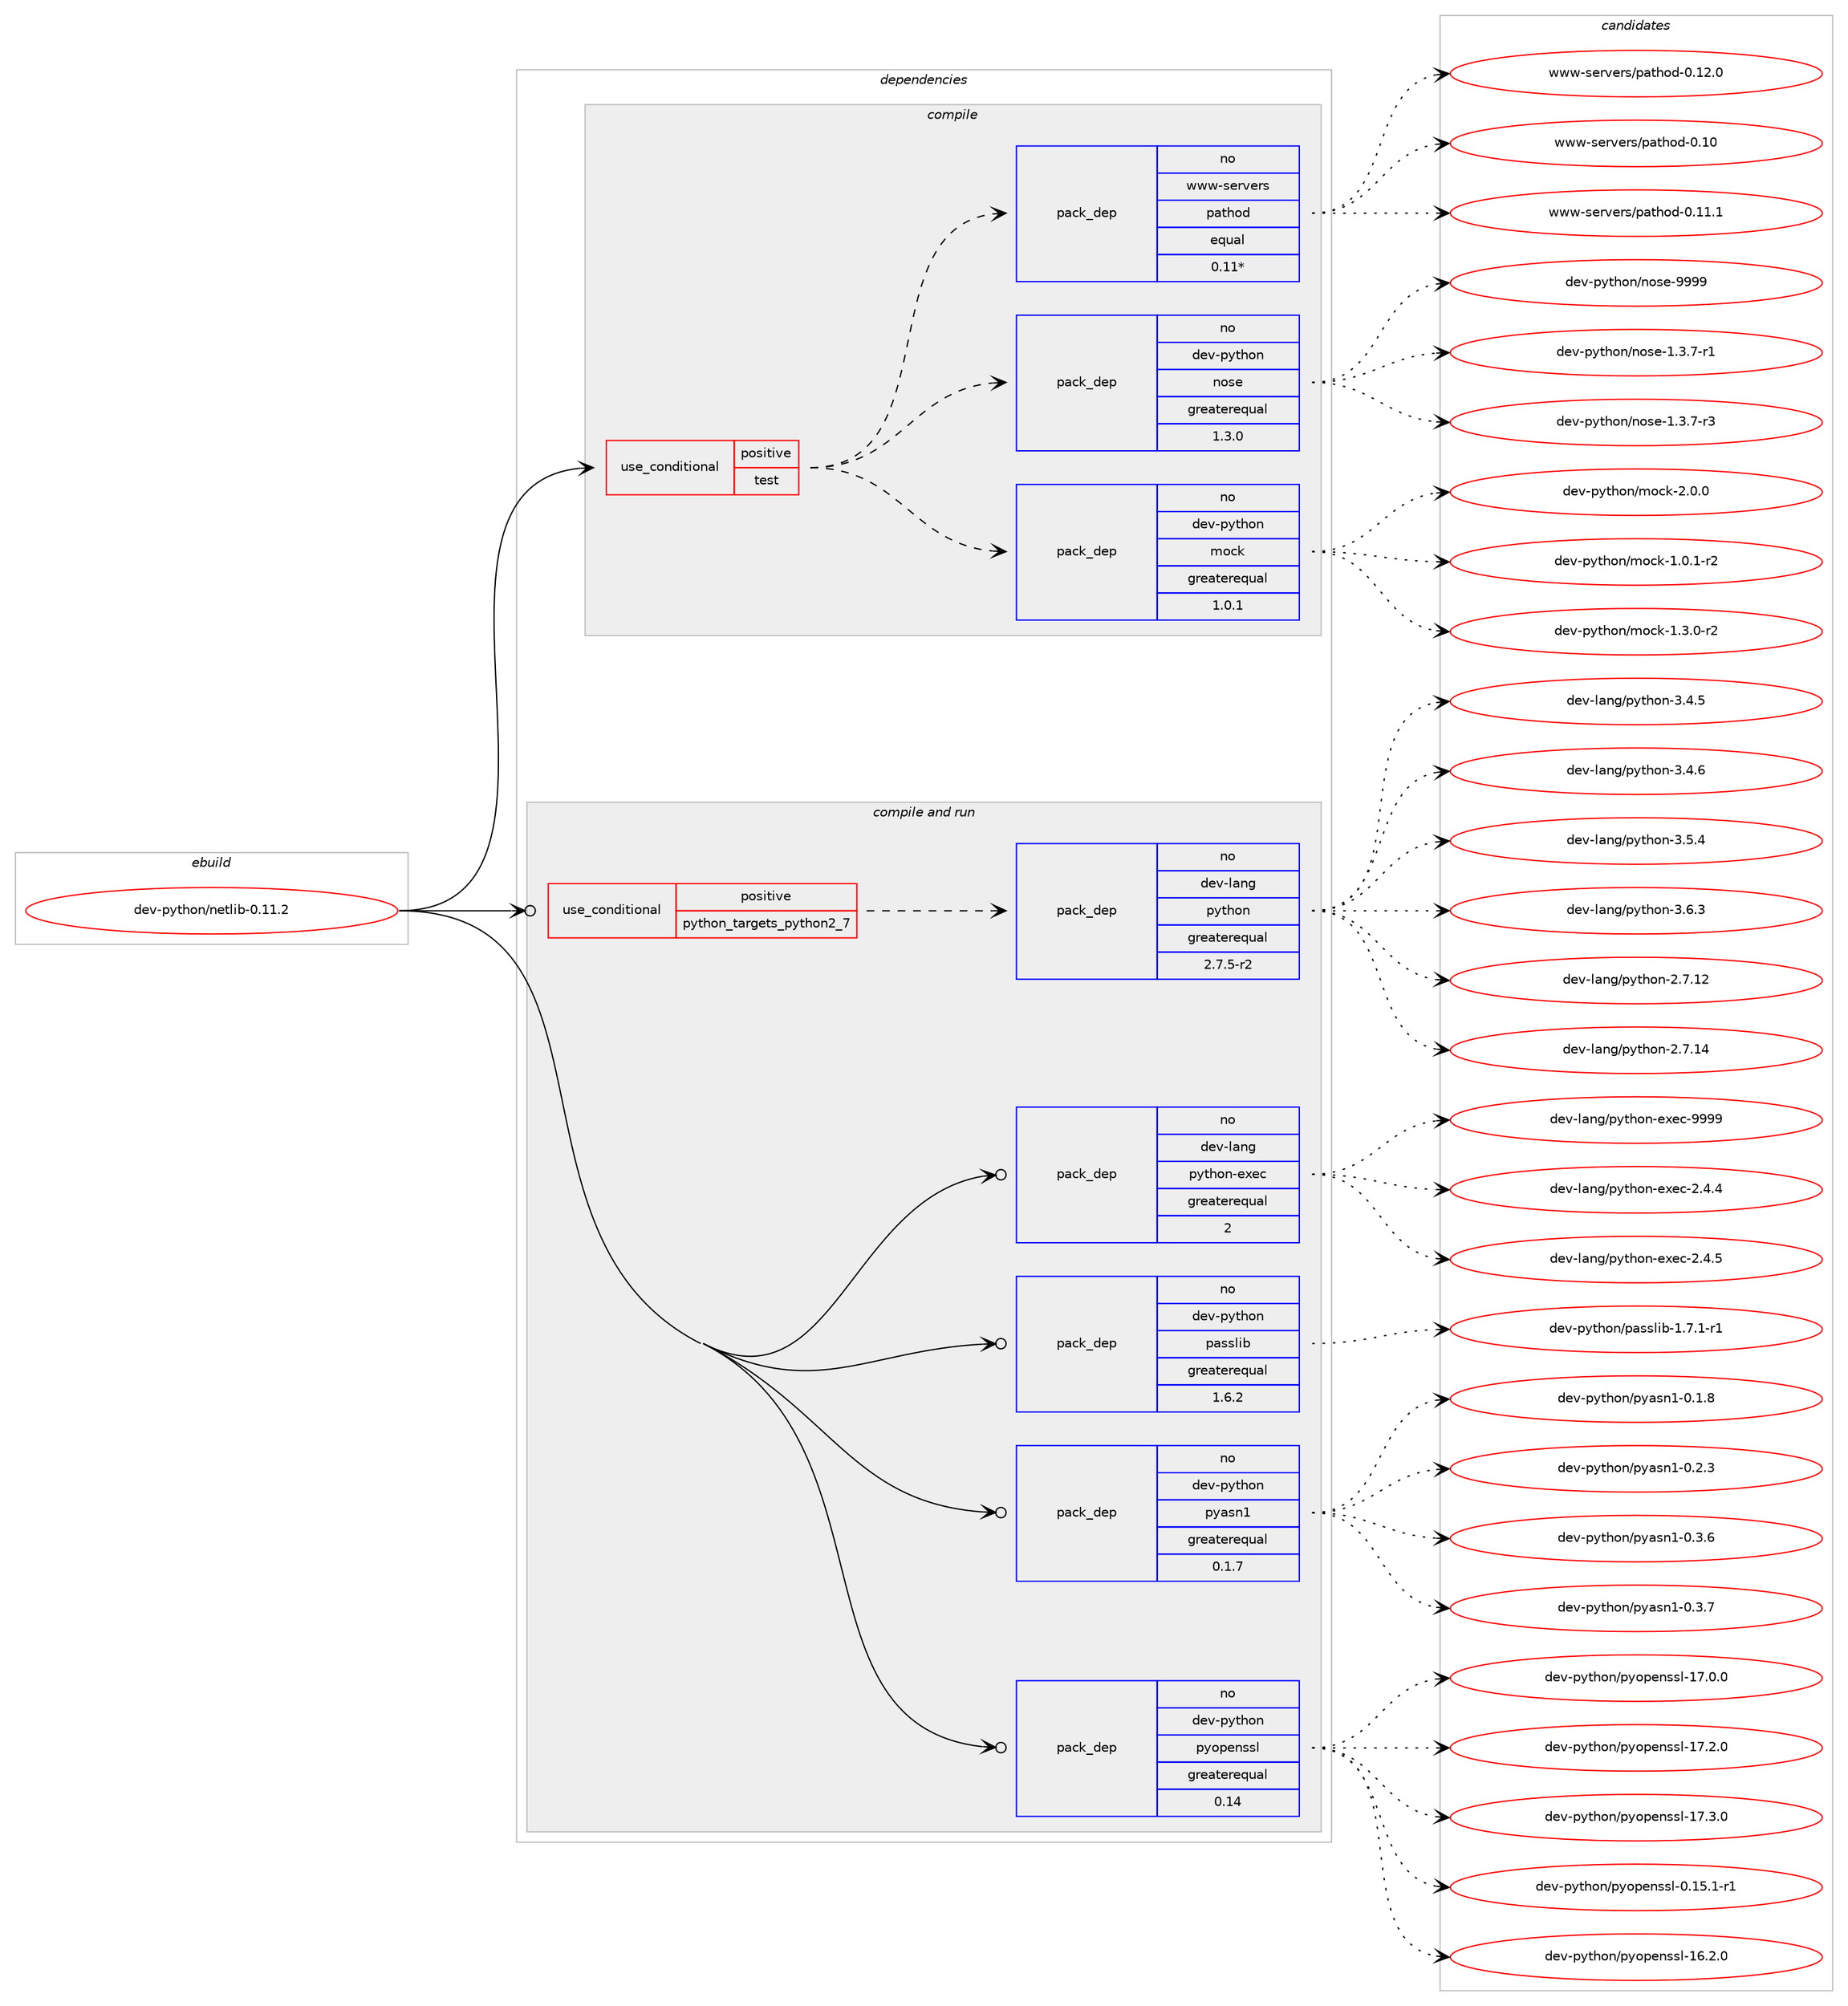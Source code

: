 digraph prolog {

# *************
# Graph options
# *************

newrank=true;
concentrate=true;
compound=true;
graph [rankdir=LR,fontname=Helvetica,fontsize=10,ranksep=1.5];#, ranksep=2.5, nodesep=0.2];
edge  [arrowhead=vee];
node  [fontname=Helvetica,fontsize=10];

# **********
# The ebuild
# **********

subgraph cluster_leftcol {
color=gray;
rank=same;
label=<<i>ebuild</i>>;
id [label="dev-python/netlib-0.11.2", color=red, width=4, href="../dev-python/netlib-0.11.2.svg"];
}

# ****************
# The dependencies
# ****************

subgraph cluster_midcol {
color=gray;
label=<<i>dependencies</i>>;
subgraph cluster_compile {
fillcolor="#eeeeee";
style=filled;
label=<<i>compile</i>>;
subgraph cond36009 {
dependency167823 [label=<<TABLE BORDER="0" CELLBORDER="1" CELLSPACING="0" CELLPADDING="4"><TR><TD ROWSPAN="3" CELLPADDING="10">use_conditional</TD></TR><TR><TD>positive</TD></TR><TR><TD>test</TD></TR></TABLE>>, shape=none, color=red];
subgraph pack127959 {
dependency167824 [label=<<TABLE BORDER="0" CELLBORDER="1" CELLSPACING="0" CELLPADDING="4" WIDTH="220"><TR><TD ROWSPAN="6" CELLPADDING="30">pack_dep</TD></TR><TR><TD WIDTH="110">no</TD></TR><TR><TD>dev-python</TD></TR><TR><TD>mock</TD></TR><TR><TD>greaterequal</TD></TR><TR><TD>1.0.1</TD></TR></TABLE>>, shape=none, color=blue];
}
dependency167823:e -> dependency167824:w [weight=20,style="dashed",arrowhead="vee"];
subgraph pack127960 {
dependency167825 [label=<<TABLE BORDER="0" CELLBORDER="1" CELLSPACING="0" CELLPADDING="4" WIDTH="220"><TR><TD ROWSPAN="6" CELLPADDING="30">pack_dep</TD></TR><TR><TD WIDTH="110">no</TD></TR><TR><TD>dev-python</TD></TR><TR><TD>nose</TD></TR><TR><TD>greaterequal</TD></TR><TR><TD>1.3.0</TD></TR></TABLE>>, shape=none, color=blue];
}
dependency167823:e -> dependency167825:w [weight=20,style="dashed",arrowhead="vee"];
subgraph pack127961 {
dependency167826 [label=<<TABLE BORDER="0" CELLBORDER="1" CELLSPACING="0" CELLPADDING="4" WIDTH="220"><TR><TD ROWSPAN="6" CELLPADDING="30">pack_dep</TD></TR><TR><TD WIDTH="110">no</TD></TR><TR><TD>www-servers</TD></TR><TR><TD>pathod</TD></TR><TR><TD>equal</TD></TR><TR><TD>0.11*</TD></TR></TABLE>>, shape=none, color=blue];
}
dependency167823:e -> dependency167826:w [weight=20,style="dashed",arrowhead="vee"];
}
id:e -> dependency167823:w [weight=20,style="solid",arrowhead="vee"];
}
subgraph cluster_compileandrun {
fillcolor="#eeeeee";
style=filled;
label=<<i>compile and run</i>>;
subgraph cond36010 {
dependency167827 [label=<<TABLE BORDER="0" CELLBORDER="1" CELLSPACING="0" CELLPADDING="4"><TR><TD ROWSPAN="3" CELLPADDING="10">use_conditional</TD></TR><TR><TD>positive</TD></TR><TR><TD>python_targets_python2_7</TD></TR></TABLE>>, shape=none, color=red];
subgraph pack127962 {
dependency167828 [label=<<TABLE BORDER="0" CELLBORDER="1" CELLSPACING="0" CELLPADDING="4" WIDTH="220"><TR><TD ROWSPAN="6" CELLPADDING="30">pack_dep</TD></TR><TR><TD WIDTH="110">no</TD></TR><TR><TD>dev-lang</TD></TR><TR><TD>python</TD></TR><TR><TD>greaterequal</TD></TR><TR><TD>2.7.5-r2</TD></TR></TABLE>>, shape=none, color=blue];
}
dependency167827:e -> dependency167828:w [weight=20,style="dashed",arrowhead="vee"];
}
id:e -> dependency167827:w [weight=20,style="solid",arrowhead="odotvee"];
subgraph pack127963 {
dependency167829 [label=<<TABLE BORDER="0" CELLBORDER="1" CELLSPACING="0" CELLPADDING="4" WIDTH="220"><TR><TD ROWSPAN="6" CELLPADDING="30">pack_dep</TD></TR><TR><TD WIDTH="110">no</TD></TR><TR><TD>dev-lang</TD></TR><TR><TD>python-exec</TD></TR><TR><TD>greaterequal</TD></TR><TR><TD>2</TD></TR></TABLE>>, shape=none, color=blue];
}
id:e -> dependency167829:w [weight=20,style="solid",arrowhead="odotvee"];
subgraph pack127964 {
dependency167830 [label=<<TABLE BORDER="0" CELLBORDER="1" CELLSPACING="0" CELLPADDING="4" WIDTH="220"><TR><TD ROWSPAN="6" CELLPADDING="30">pack_dep</TD></TR><TR><TD WIDTH="110">no</TD></TR><TR><TD>dev-python</TD></TR><TR><TD>passlib</TD></TR><TR><TD>greaterequal</TD></TR><TR><TD>1.6.2</TD></TR></TABLE>>, shape=none, color=blue];
}
id:e -> dependency167830:w [weight=20,style="solid",arrowhead="odotvee"];
subgraph pack127965 {
dependency167831 [label=<<TABLE BORDER="0" CELLBORDER="1" CELLSPACING="0" CELLPADDING="4" WIDTH="220"><TR><TD ROWSPAN="6" CELLPADDING="30">pack_dep</TD></TR><TR><TD WIDTH="110">no</TD></TR><TR><TD>dev-python</TD></TR><TR><TD>pyasn1</TD></TR><TR><TD>greaterequal</TD></TR><TR><TD>0.1.7</TD></TR></TABLE>>, shape=none, color=blue];
}
id:e -> dependency167831:w [weight=20,style="solid",arrowhead="odotvee"];
subgraph pack127966 {
dependency167832 [label=<<TABLE BORDER="0" CELLBORDER="1" CELLSPACING="0" CELLPADDING="4" WIDTH="220"><TR><TD ROWSPAN="6" CELLPADDING="30">pack_dep</TD></TR><TR><TD WIDTH="110">no</TD></TR><TR><TD>dev-python</TD></TR><TR><TD>pyopenssl</TD></TR><TR><TD>greaterequal</TD></TR><TR><TD>0.14</TD></TR></TABLE>>, shape=none, color=blue];
}
id:e -> dependency167832:w [weight=20,style="solid",arrowhead="odotvee"];
}
subgraph cluster_run {
fillcolor="#eeeeee";
style=filled;
label=<<i>run</i>>;
}
}

# **************
# The candidates
# **************

subgraph cluster_choices {
rank=same;
color=gray;
label=<<i>candidates</i>>;

subgraph choice127959 {
color=black;
nodesep=1;
choice1001011184511212111610411111047109111991074549464846494511450 [label="dev-python/mock-1.0.1-r2", color=red, width=4,href="../dev-python/mock-1.0.1-r2.svg"];
choice1001011184511212111610411111047109111991074549465146484511450 [label="dev-python/mock-1.3.0-r2", color=red, width=4,href="../dev-python/mock-1.3.0-r2.svg"];
choice100101118451121211161041111104710911199107455046484648 [label="dev-python/mock-2.0.0", color=red, width=4,href="../dev-python/mock-2.0.0.svg"];
dependency167824:e -> choice1001011184511212111610411111047109111991074549464846494511450:w [style=dotted,weight="100"];
dependency167824:e -> choice1001011184511212111610411111047109111991074549465146484511450:w [style=dotted,weight="100"];
dependency167824:e -> choice100101118451121211161041111104710911199107455046484648:w [style=dotted,weight="100"];
}
subgraph choice127960 {
color=black;
nodesep=1;
choice10010111845112121116104111110471101111151014549465146554511449 [label="dev-python/nose-1.3.7-r1", color=red, width=4,href="../dev-python/nose-1.3.7-r1.svg"];
choice10010111845112121116104111110471101111151014549465146554511451 [label="dev-python/nose-1.3.7-r3", color=red, width=4,href="../dev-python/nose-1.3.7-r3.svg"];
choice10010111845112121116104111110471101111151014557575757 [label="dev-python/nose-9999", color=red, width=4,href="../dev-python/nose-9999.svg"];
dependency167825:e -> choice10010111845112121116104111110471101111151014549465146554511449:w [style=dotted,weight="100"];
dependency167825:e -> choice10010111845112121116104111110471101111151014549465146554511451:w [style=dotted,weight="100"];
dependency167825:e -> choice10010111845112121116104111110471101111151014557575757:w [style=dotted,weight="100"];
}
subgraph choice127961 {
color=black;
nodesep=1;
choice1191191194511510111411810111411547112971161041111004548464948 [label="www-servers/pathod-0.10", color=red, width=4,href="../www-servers/pathod-0.10.svg"];
choice11911911945115101114118101114115471129711610411110045484649494649 [label="www-servers/pathod-0.11.1", color=red, width=4,href="../www-servers/pathod-0.11.1.svg"];
choice11911911945115101114118101114115471129711610411110045484649504648 [label="www-servers/pathod-0.12.0", color=red, width=4,href="../www-servers/pathod-0.12.0.svg"];
dependency167826:e -> choice1191191194511510111411810111411547112971161041111004548464948:w [style=dotted,weight="100"];
dependency167826:e -> choice11911911945115101114118101114115471129711610411110045484649494649:w [style=dotted,weight="100"];
dependency167826:e -> choice11911911945115101114118101114115471129711610411110045484649504648:w [style=dotted,weight="100"];
}
subgraph choice127962 {
color=black;
nodesep=1;
choice10010111845108971101034711212111610411111045504655464950 [label="dev-lang/python-2.7.12", color=red, width=4,href="../dev-lang/python-2.7.12.svg"];
choice10010111845108971101034711212111610411111045504655464952 [label="dev-lang/python-2.7.14", color=red, width=4,href="../dev-lang/python-2.7.14.svg"];
choice100101118451089711010347112121116104111110455146524653 [label="dev-lang/python-3.4.5", color=red, width=4,href="../dev-lang/python-3.4.5.svg"];
choice100101118451089711010347112121116104111110455146524654 [label="dev-lang/python-3.4.6", color=red, width=4,href="../dev-lang/python-3.4.6.svg"];
choice100101118451089711010347112121116104111110455146534652 [label="dev-lang/python-3.5.4", color=red, width=4,href="../dev-lang/python-3.5.4.svg"];
choice100101118451089711010347112121116104111110455146544651 [label="dev-lang/python-3.6.3", color=red, width=4,href="../dev-lang/python-3.6.3.svg"];
dependency167828:e -> choice10010111845108971101034711212111610411111045504655464950:w [style=dotted,weight="100"];
dependency167828:e -> choice10010111845108971101034711212111610411111045504655464952:w [style=dotted,weight="100"];
dependency167828:e -> choice100101118451089711010347112121116104111110455146524653:w [style=dotted,weight="100"];
dependency167828:e -> choice100101118451089711010347112121116104111110455146524654:w [style=dotted,weight="100"];
dependency167828:e -> choice100101118451089711010347112121116104111110455146534652:w [style=dotted,weight="100"];
dependency167828:e -> choice100101118451089711010347112121116104111110455146544651:w [style=dotted,weight="100"];
}
subgraph choice127963 {
color=black;
nodesep=1;
choice1001011184510897110103471121211161041111104510112010199455046524652 [label="dev-lang/python-exec-2.4.4", color=red, width=4,href="../dev-lang/python-exec-2.4.4.svg"];
choice1001011184510897110103471121211161041111104510112010199455046524653 [label="dev-lang/python-exec-2.4.5", color=red, width=4,href="../dev-lang/python-exec-2.4.5.svg"];
choice10010111845108971101034711212111610411111045101120101994557575757 [label="dev-lang/python-exec-9999", color=red, width=4,href="../dev-lang/python-exec-9999.svg"];
dependency167829:e -> choice1001011184510897110103471121211161041111104510112010199455046524652:w [style=dotted,weight="100"];
dependency167829:e -> choice1001011184510897110103471121211161041111104510112010199455046524653:w [style=dotted,weight="100"];
dependency167829:e -> choice10010111845108971101034711212111610411111045101120101994557575757:w [style=dotted,weight="100"];
}
subgraph choice127964 {
color=black;
nodesep=1;
choice100101118451121211161041111104711297115115108105984549465546494511449 [label="dev-python/passlib-1.7.1-r1", color=red, width=4,href="../dev-python/passlib-1.7.1-r1.svg"];
dependency167830:e -> choice100101118451121211161041111104711297115115108105984549465546494511449:w [style=dotted,weight="100"];
}
subgraph choice127965 {
color=black;
nodesep=1;
choice10010111845112121116104111110471121219711511049454846494656 [label="dev-python/pyasn1-0.1.8", color=red, width=4,href="../dev-python/pyasn1-0.1.8.svg"];
choice10010111845112121116104111110471121219711511049454846504651 [label="dev-python/pyasn1-0.2.3", color=red, width=4,href="../dev-python/pyasn1-0.2.3.svg"];
choice10010111845112121116104111110471121219711511049454846514654 [label="dev-python/pyasn1-0.3.6", color=red, width=4,href="../dev-python/pyasn1-0.3.6.svg"];
choice10010111845112121116104111110471121219711511049454846514655 [label="dev-python/pyasn1-0.3.7", color=red, width=4,href="../dev-python/pyasn1-0.3.7.svg"];
dependency167831:e -> choice10010111845112121116104111110471121219711511049454846494656:w [style=dotted,weight="100"];
dependency167831:e -> choice10010111845112121116104111110471121219711511049454846504651:w [style=dotted,weight="100"];
dependency167831:e -> choice10010111845112121116104111110471121219711511049454846514654:w [style=dotted,weight="100"];
dependency167831:e -> choice10010111845112121116104111110471121219711511049454846514655:w [style=dotted,weight="100"];
}
subgraph choice127966 {
color=black;
nodesep=1;
choice1001011184511212111610411111047112121111112101110115115108454846495346494511449 [label="dev-python/pyopenssl-0.15.1-r1", color=red, width=4,href="../dev-python/pyopenssl-0.15.1-r1.svg"];
choice100101118451121211161041111104711212111111210111011511510845495446504648 [label="dev-python/pyopenssl-16.2.0", color=red, width=4,href="../dev-python/pyopenssl-16.2.0.svg"];
choice100101118451121211161041111104711212111111210111011511510845495546484648 [label="dev-python/pyopenssl-17.0.0", color=red, width=4,href="../dev-python/pyopenssl-17.0.0.svg"];
choice100101118451121211161041111104711212111111210111011511510845495546504648 [label="dev-python/pyopenssl-17.2.0", color=red, width=4,href="../dev-python/pyopenssl-17.2.0.svg"];
choice100101118451121211161041111104711212111111210111011511510845495546514648 [label="dev-python/pyopenssl-17.3.0", color=red, width=4,href="../dev-python/pyopenssl-17.3.0.svg"];
dependency167832:e -> choice1001011184511212111610411111047112121111112101110115115108454846495346494511449:w [style=dotted,weight="100"];
dependency167832:e -> choice100101118451121211161041111104711212111111210111011511510845495446504648:w [style=dotted,weight="100"];
dependency167832:e -> choice100101118451121211161041111104711212111111210111011511510845495546484648:w [style=dotted,weight="100"];
dependency167832:e -> choice100101118451121211161041111104711212111111210111011511510845495546504648:w [style=dotted,weight="100"];
dependency167832:e -> choice100101118451121211161041111104711212111111210111011511510845495546514648:w [style=dotted,weight="100"];
}
}

}

